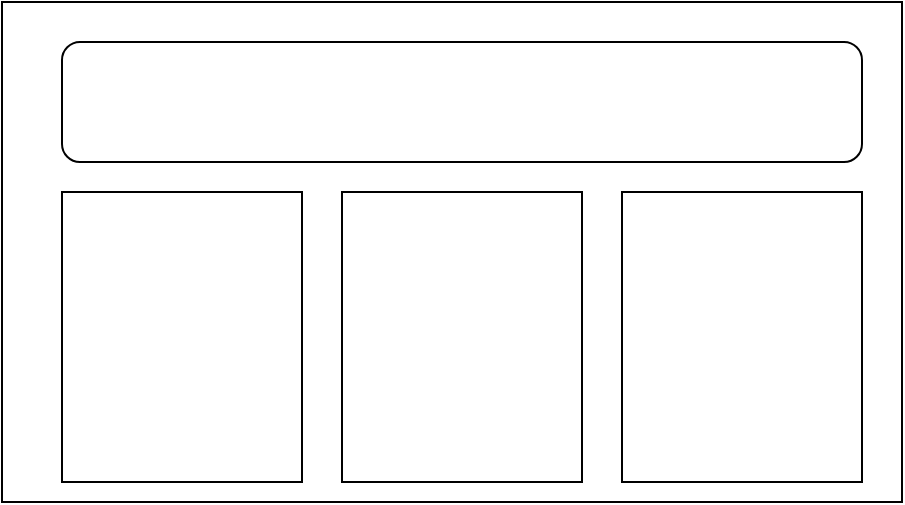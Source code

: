 <mxfile version="21.4.0" type="github">
  <diagram name="Page-1" id="aZHAkhRgenXradTjUIK8">
    <mxGraphModel dx="780" dy="502" grid="1" gridSize="10" guides="1" tooltips="1" connect="1" arrows="1" fold="1" page="1" pageScale="1" pageWidth="1200" pageHeight="1920" math="0" shadow="0">
      <root>
        <mxCell id="0" />
        <mxCell id="1" parent="0" />
        <mxCell id="6Zt_LFyWWYdmzAwqZ-lw-1" value="" style="rounded=0;whiteSpace=wrap;html=1;" vertex="1" parent="1">
          <mxGeometry x="130" y="140" width="450" height="250" as="geometry" />
        </mxCell>
        <mxCell id="6Zt_LFyWWYdmzAwqZ-lw-2" value="" style="rounded=1;whiteSpace=wrap;html=1;" vertex="1" parent="1">
          <mxGeometry x="160" y="160" width="400" height="60" as="geometry" />
        </mxCell>
        <mxCell id="6Zt_LFyWWYdmzAwqZ-lw-3" value="" style="rounded=0;whiteSpace=wrap;html=1;" vertex="1" parent="1">
          <mxGeometry x="160" y="235" width="120" height="145" as="geometry" />
        </mxCell>
        <mxCell id="6Zt_LFyWWYdmzAwqZ-lw-4" value="" style="rounded=0;whiteSpace=wrap;html=1;" vertex="1" parent="1">
          <mxGeometry x="300" y="235" width="120" height="145" as="geometry" />
        </mxCell>
        <mxCell id="6Zt_LFyWWYdmzAwqZ-lw-5" value="" style="rounded=0;whiteSpace=wrap;html=1;" vertex="1" parent="1">
          <mxGeometry x="440" y="235" width="120" height="145" as="geometry" />
        </mxCell>
      </root>
    </mxGraphModel>
  </diagram>
</mxfile>
